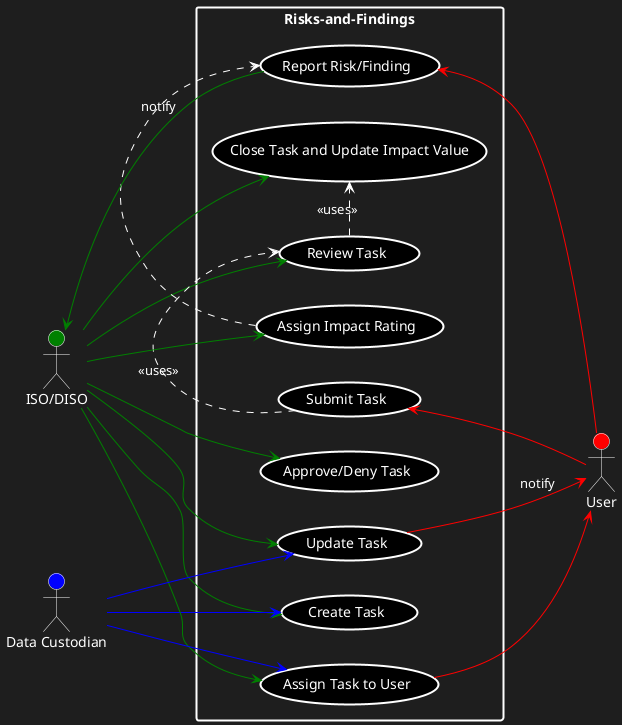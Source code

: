 @startuml
skinparam backgroundColor #1e1e1e
left to right direction
actor "ISO/DISO" as iso #green;text:white;line:white
actor "Data Custodian" as dc #blue;text:white;line:white
actor "User" as user #red;text:white;line:white
rectangle Risks-and-Findings #text:white;line.bold;line:white {
usecase "Assign Impact Rating" as UC9 #black;text:white;line.bold:white
usecase "Create Task" as UC1 #black;text:white;line.bold;line:white
usecase "Update Task" as UC2 #black;text:white;line.bold;line:white
usecase "Approve/Deny Task" as UC3 #black;text:white;line.bold;line:white
usecase "Close Task and Update Impact Value" as UC5 #black;text:white;line.bold;line:white
usecase "Assign Task to User" as UC6 #black;text:white;line.bold;line:white
usecase "Submit Task" as UC7 #black;text:white;line.bold;line:white
usecase "Report Risk/Finding" as UC8 #black;text:white;line.bold:white
usecase "Review Task" as UC4 #black;text:white;line.bold;line:white

}
UC4 .> (UC5) #line:white;text:white : <<uses>>
iso -[#green]-> UC1
dc -[#blue]-> UC1
iso -[#green]-> UC6
UC6 ---> user #line:red
iso -[#green]-> UC2
dc -[#blue]-> UC2
iso -[#green]-> UC3
iso -[#green]-> UC4
iso -[#green]-> UC5
UC2 -[#red]-> user #text:white : notify
user ---> UC7 #line:red
dc -[#blue]-> UC6
UC9 .> UC8 #line:white
UC7 .> (UC4) #line:white;text:white : <<uses>>
user ---> UC8 #line:red
UC8 -[#green]-> iso #text:white : notify
iso -[#green]-> UC9
@enduml